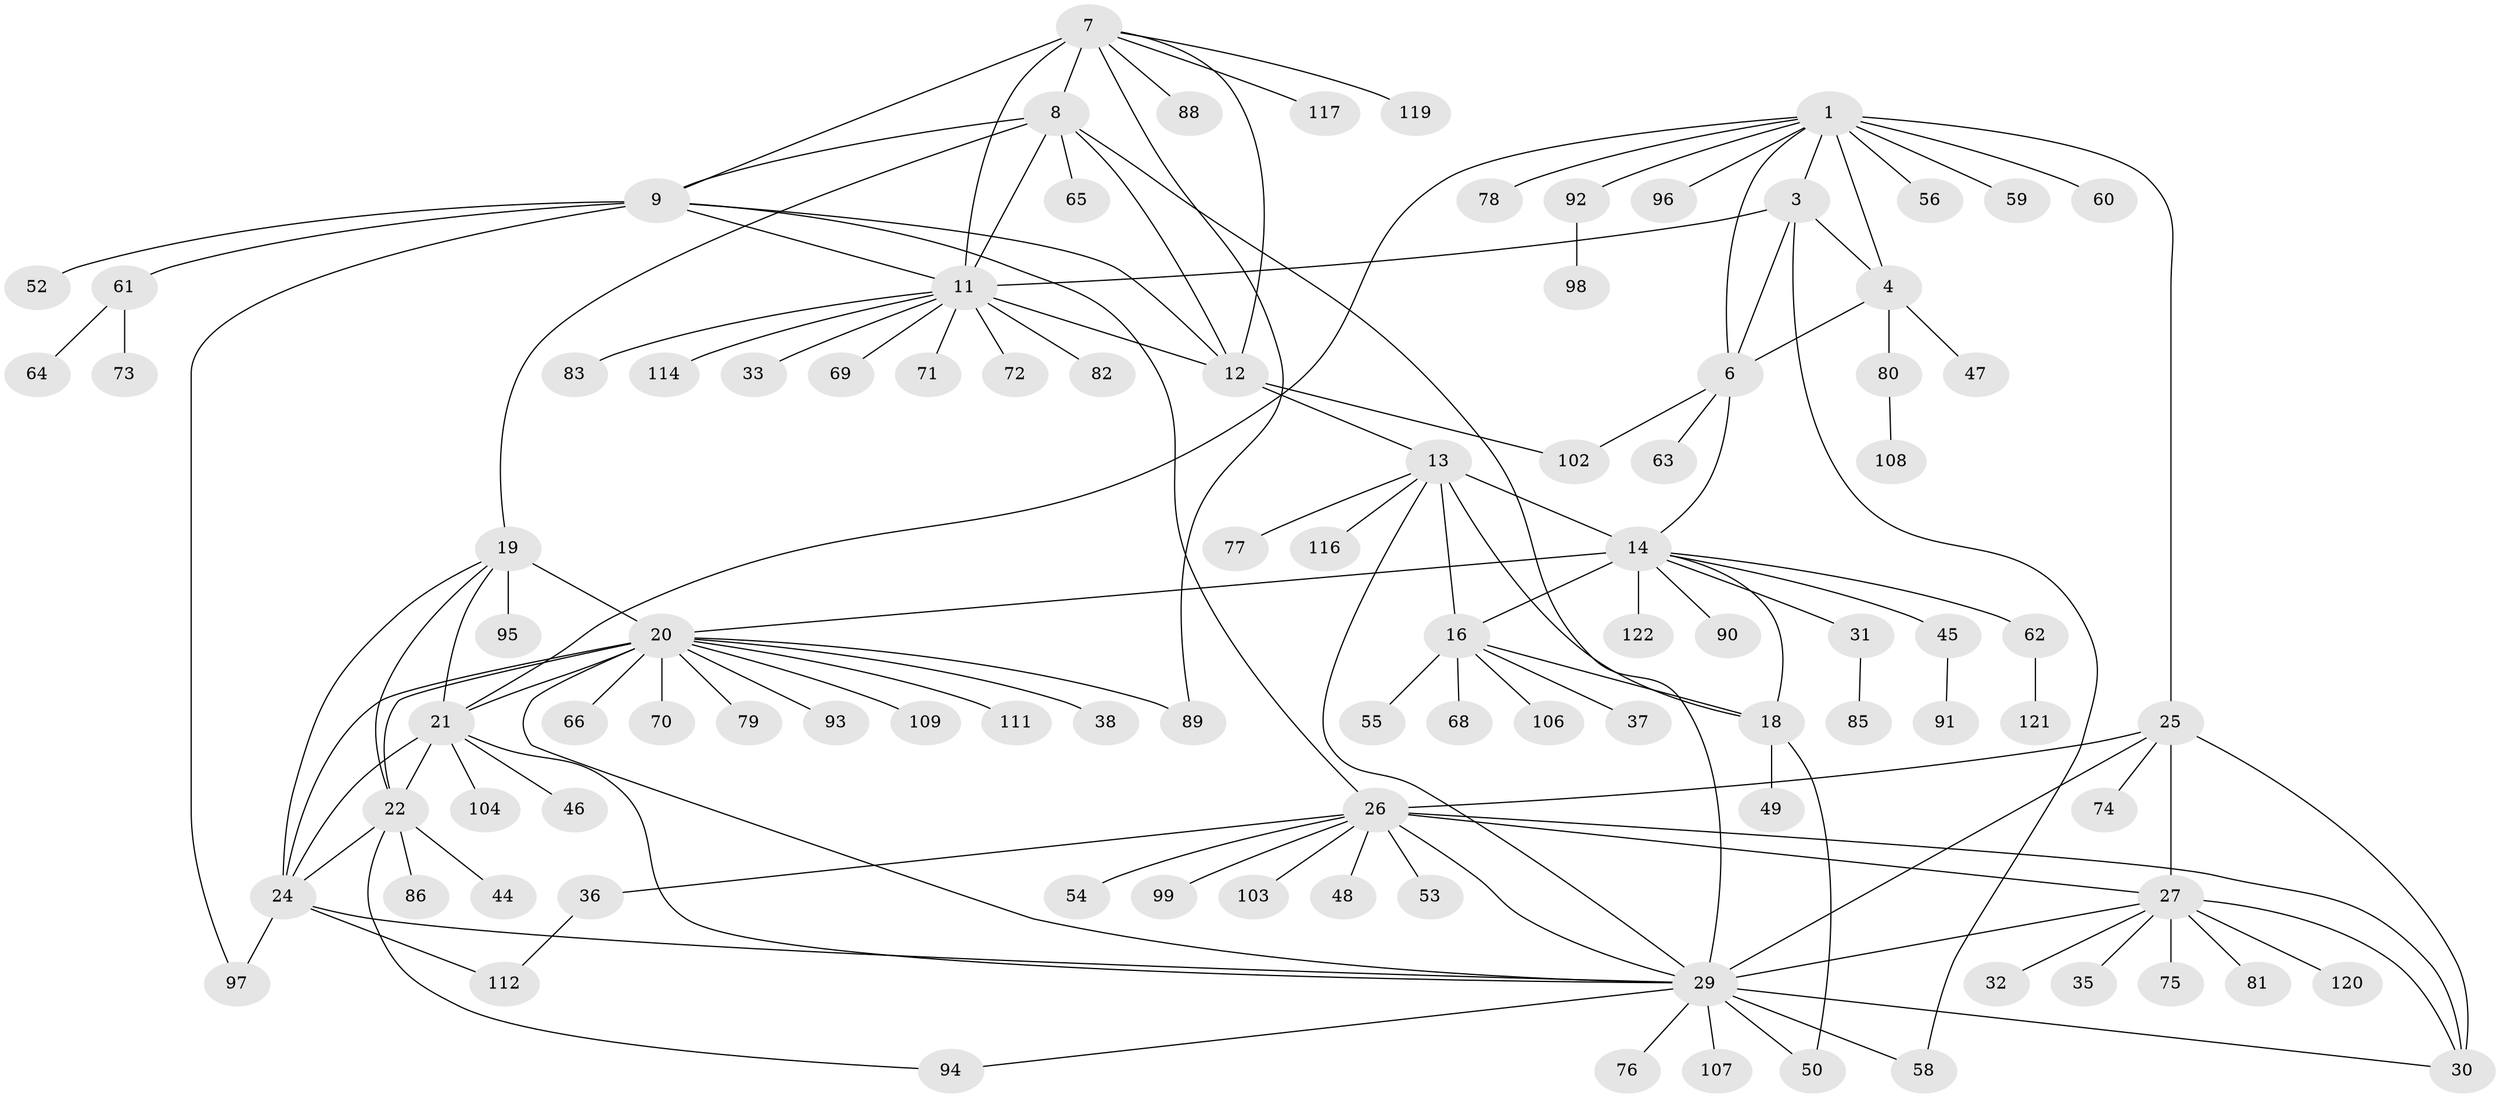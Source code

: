 // Generated by graph-tools (version 1.1) at 2025/24/03/03/25 07:24:10]
// undirected, 97 vertices, 136 edges
graph export_dot {
graph [start="1"]
  node [color=gray90,style=filled];
  1 [super="+2"];
  3 [super="+84"];
  4 [super="+5"];
  6 [super="+41"];
  7 [super="+10"];
  8;
  9 [super="+57"];
  11 [super="+87"];
  12;
  13 [super="+67"];
  14 [super="+15"];
  16 [super="+17"];
  18 [super="+42"];
  19 [super="+39"];
  20 [super="+23"];
  21 [super="+34"];
  22 [super="+118"];
  24 [super="+43"];
  25 [super="+28"];
  26 [super="+101"];
  27 [super="+105"];
  29 [super="+51"];
  30;
  31;
  32;
  33;
  35 [super="+40"];
  36;
  37;
  38;
  44;
  45;
  46;
  47;
  48;
  49;
  50;
  52;
  53;
  54;
  55;
  56;
  58;
  59;
  60;
  61;
  62;
  63 [super="+113"];
  64;
  65;
  66;
  68;
  69;
  70 [super="+100"];
  71;
  72;
  73;
  74;
  75;
  76;
  77;
  78;
  79;
  80;
  81;
  82;
  83;
  85;
  86;
  88 [super="+115"];
  89;
  90;
  91;
  92;
  93;
  94;
  95;
  96;
  97;
  98;
  99;
  102;
  103;
  104;
  106 [super="+110"];
  107;
  108;
  109;
  111;
  112;
  114;
  116;
  117;
  119;
  120;
  121;
  122;
  1 -- 3 [weight=2];
  1 -- 4 [weight=4];
  1 -- 6 [weight=2];
  1 -- 21;
  1 -- 25;
  1 -- 59;
  1 -- 60;
  1 -- 92;
  1 -- 96;
  1 -- 56;
  1 -- 78;
  3 -- 4 [weight=2];
  3 -- 6;
  3 -- 11;
  3 -- 58;
  4 -- 6 [weight=2];
  4 -- 47;
  4 -- 80;
  6 -- 63;
  6 -- 102;
  6 -- 14;
  7 -- 8 [weight=2];
  7 -- 9 [weight=2];
  7 -- 11 [weight=2];
  7 -- 12 [weight=2];
  7 -- 117;
  7 -- 119;
  7 -- 88;
  7 -- 89;
  8 -- 9;
  8 -- 11;
  8 -- 12;
  8 -- 19;
  8 -- 65;
  8 -- 29;
  9 -- 11;
  9 -- 12;
  9 -- 26;
  9 -- 52;
  9 -- 61;
  9 -- 97;
  11 -- 12;
  11 -- 33;
  11 -- 69;
  11 -- 71;
  11 -- 72;
  11 -- 82;
  11 -- 83;
  11 -- 114;
  12 -- 13;
  12 -- 102;
  13 -- 14 [weight=2];
  13 -- 16 [weight=2];
  13 -- 18;
  13 -- 29;
  13 -- 77;
  13 -- 116;
  14 -- 16 [weight=4];
  14 -- 18 [weight=2];
  14 -- 31;
  14 -- 45;
  14 -- 62;
  14 -- 90;
  14 -- 122;
  14 -- 20;
  16 -- 18 [weight=2];
  16 -- 55;
  16 -- 68;
  16 -- 37;
  16 -- 106;
  18 -- 49;
  18 -- 50;
  19 -- 20 [weight=2];
  19 -- 21;
  19 -- 22;
  19 -- 24;
  19 -- 95;
  20 -- 21 [weight=2];
  20 -- 22 [weight=2];
  20 -- 24 [weight=2];
  20 -- 29;
  20 -- 38;
  20 -- 66;
  20 -- 70;
  20 -- 79;
  20 -- 89;
  20 -- 93;
  20 -- 111;
  20 -- 109;
  21 -- 22;
  21 -- 24;
  21 -- 46;
  21 -- 104;
  21 -- 29;
  22 -- 24;
  22 -- 44;
  22 -- 86;
  22 -- 94;
  24 -- 97;
  24 -- 112;
  24 -- 29;
  25 -- 26 [weight=2];
  25 -- 27 [weight=2];
  25 -- 29 [weight=2];
  25 -- 30 [weight=2];
  25 -- 74;
  26 -- 27;
  26 -- 29;
  26 -- 30;
  26 -- 36;
  26 -- 48;
  26 -- 53;
  26 -- 54;
  26 -- 99;
  26 -- 103;
  27 -- 29;
  27 -- 30;
  27 -- 32;
  27 -- 35;
  27 -- 75;
  27 -- 81;
  27 -- 120;
  29 -- 30;
  29 -- 50;
  29 -- 76;
  29 -- 94;
  29 -- 107;
  29 -- 58;
  31 -- 85;
  36 -- 112;
  45 -- 91;
  61 -- 64;
  61 -- 73;
  62 -- 121;
  80 -- 108;
  92 -- 98;
}
